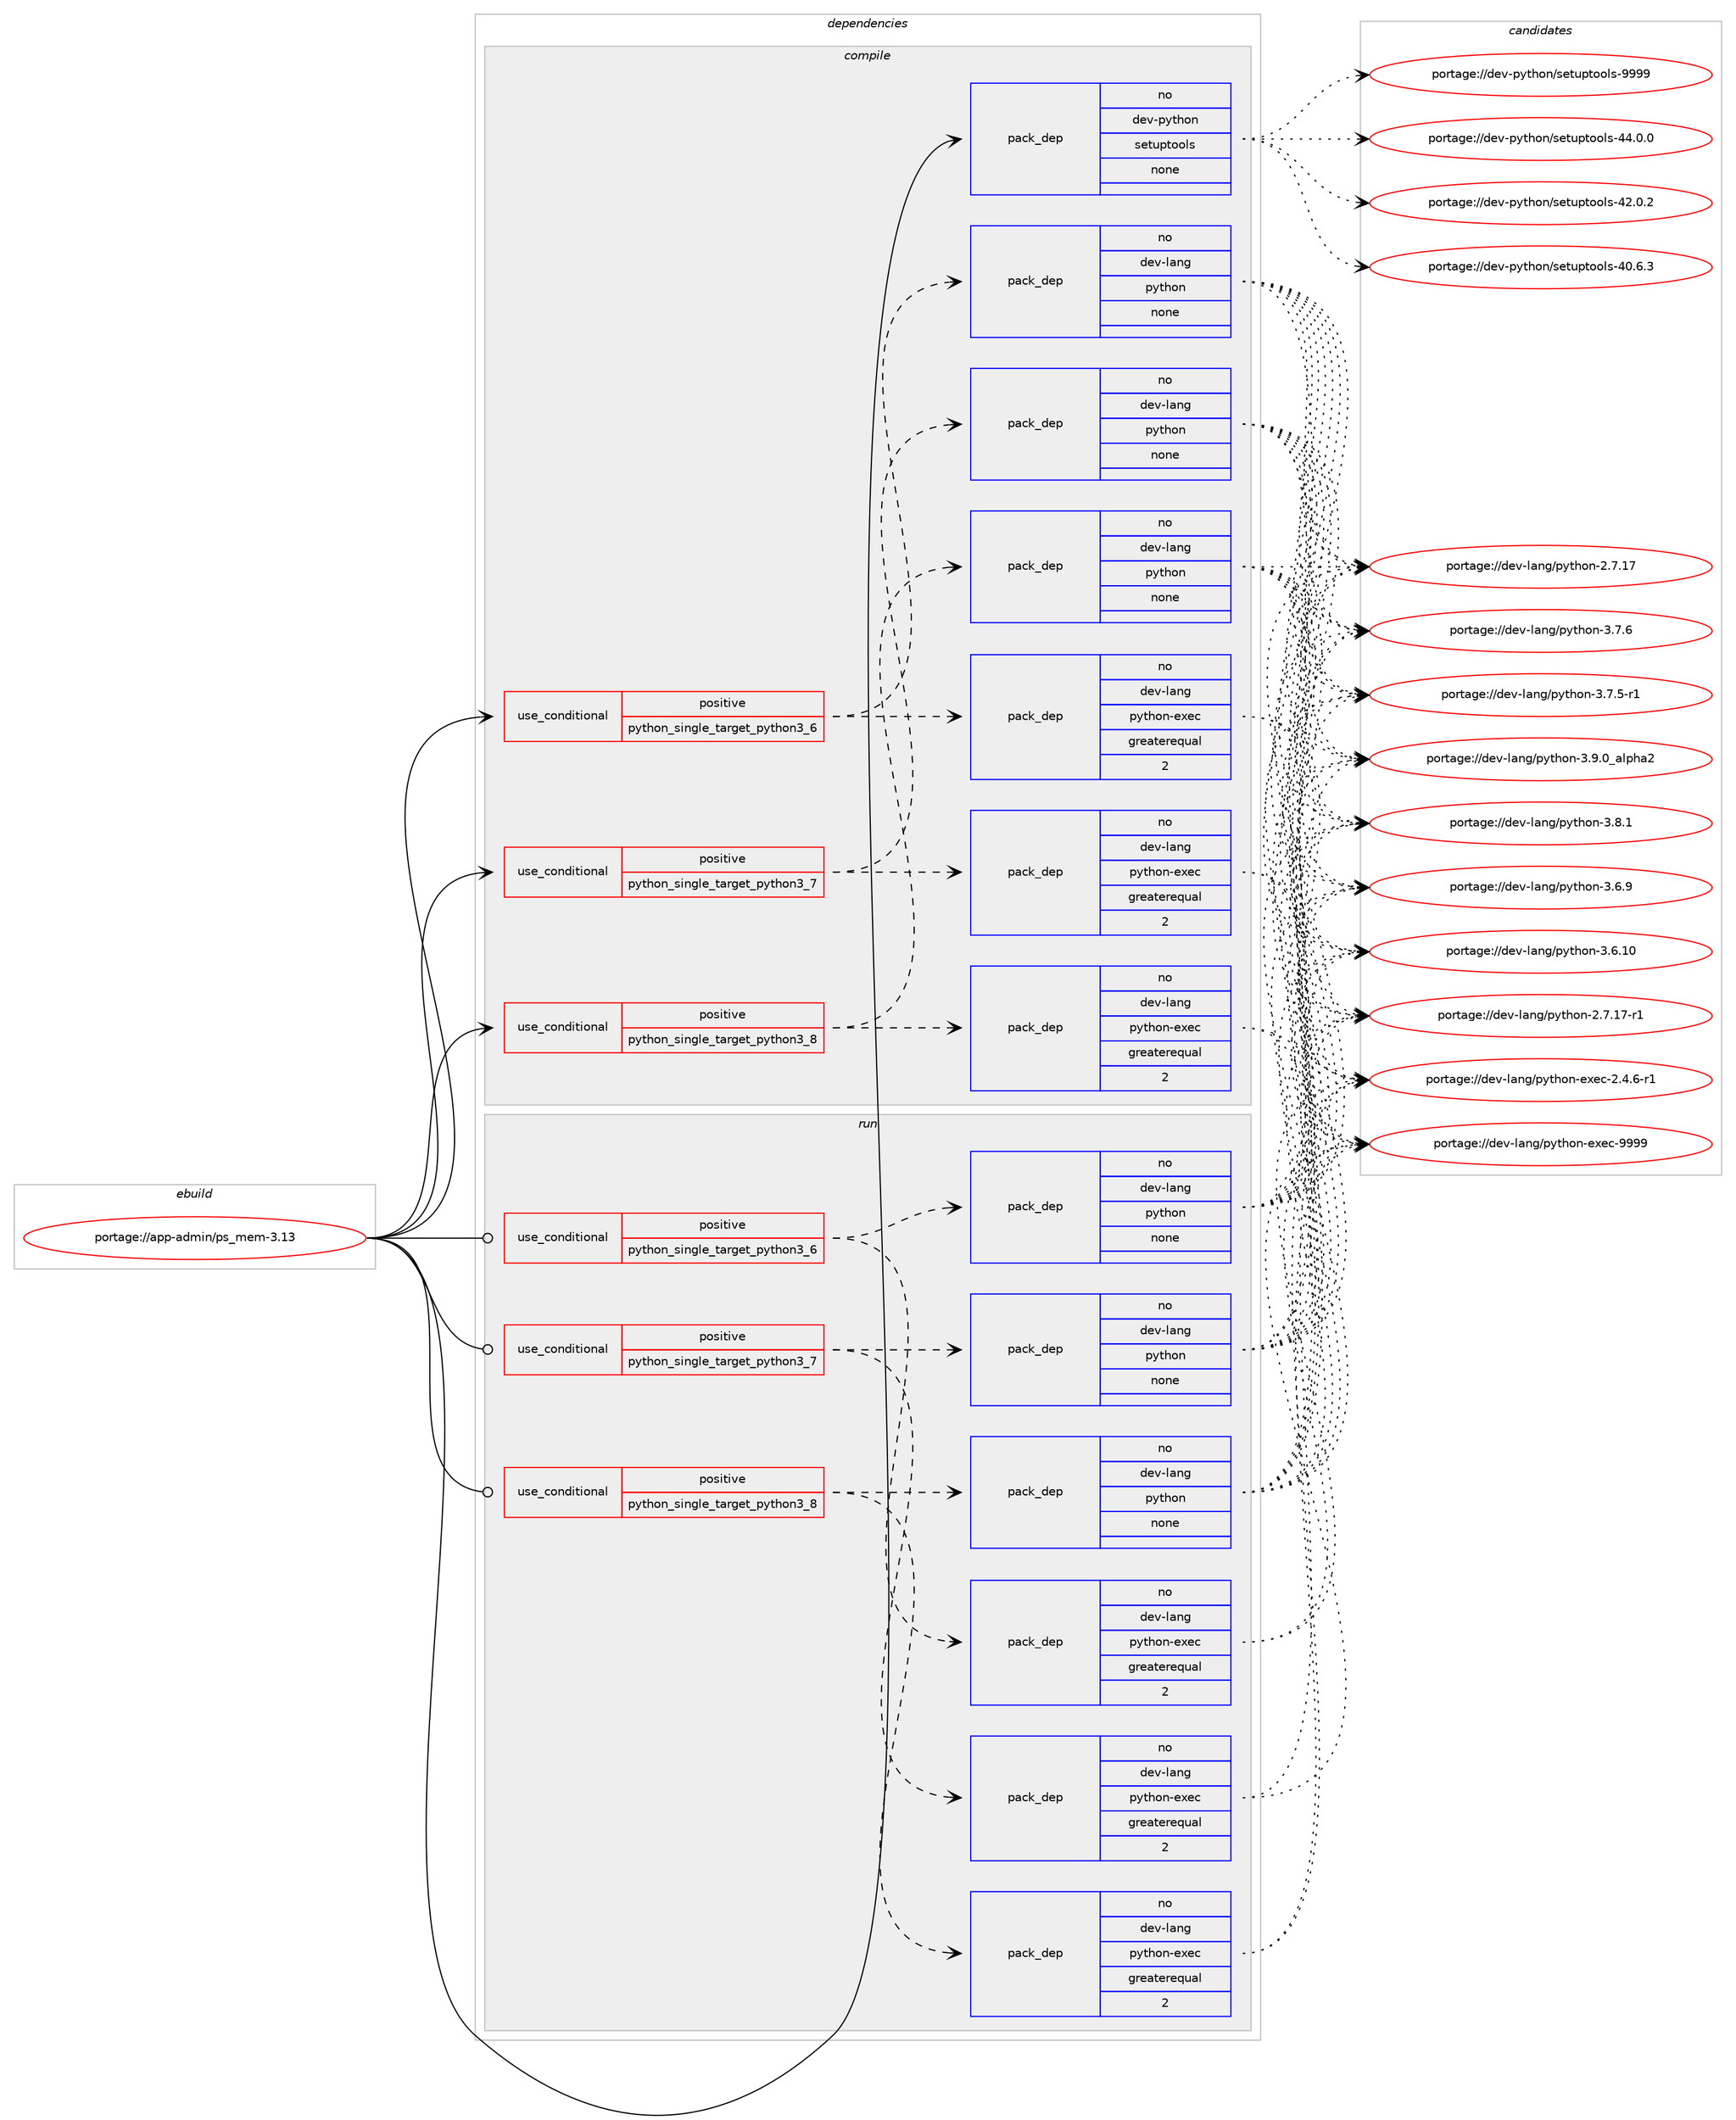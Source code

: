 digraph prolog {

# *************
# Graph options
# *************

newrank=true;
concentrate=true;
compound=true;
graph [rankdir=LR,fontname=Helvetica,fontsize=10,ranksep=1.5];#, ranksep=2.5, nodesep=0.2];
edge  [arrowhead=vee];
node  [fontname=Helvetica,fontsize=10];

# **********
# The ebuild
# **********

subgraph cluster_leftcol {
color=gray;
label=<<i>ebuild</i>>;
id [label="portage://app-admin/ps_mem-3.13", color=red, width=4, href="../app-admin/ps_mem-3.13.svg"];
}

# ****************
# The dependencies
# ****************

subgraph cluster_midcol {
color=gray;
label=<<i>dependencies</i>>;
subgraph cluster_compile {
fillcolor="#eeeeee";
style=filled;
label=<<i>compile</i>>;
subgraph cond154794 {
dependency654175 [label=<<TABLE BORDER="0" CELLBORDER="1" CELLSPACING="0" CELLPADDING="4"><TR><TD ROWSPAN="3" CELLPADDING="10">use_conditional</TD></TR><TR><TD>positive</TD></TR><TR><TD>python_single_target_python3_6</TD></TR></TABLE>>, shape=none, color=red];
subgraph pack490685 {
dependency654176 [label=<<TABLE BORDER="0" CELLBORDER="1" CELLSPACING="0" CELLPADDING="4" WIDTH="220"><TR><TD ROWSPAN="6" CELLPADDING="30">pack_dep</TD></TR><TR><TD WIDTH="110">no</TD></TR><TR><TD>dev-lang</TD></TR><TR><TD>python</TD></TR><TR><TD>none</TD></TR><TR><TD></TD></TR></TABLE>>, shape=none, color=blue];
}
dependency654175:e -> dependency654176:w [weight=20,style="dashed",arrowhead="vee"];
subgraph pack490686 {
dependency654177 [label=<<TABLE BORDER="0" CELLBORDER="1" CELLSPACING="0" CELLPADDING="4" WIDTH="220"><TR><TD ROWSPAN="6" CELLPADDING="30">pack_dep</TD></TR><TR><TD WIDTH="110">no</TD></TR><TR><TD>dev-lang</TD></TR><TR><TD>python-exec</TD></TR><TR><TD>greaterequal</TD></TR><TR><TD>2</TD></TR></TABLE>>, shape=none, color=blue];
}
dependency654175:e -> dependency654177:w [weight=20,style="dashed",arrowhead="vee"];
}
id:e -> dependency654175:w [weight=20,style="solid",arrowhead="vee"];
subgraph cond154795 {
dependency654178 [label=<<TABLE BORDER="0" CELLBORDER="1" CELLSPACING="0" CELLPADDING="4"><TR><TD ROWSPAN="3" CELLPADDING="10">use_conditional</TD></TR><TR><TD>positive</TD></TR><TR><TD>python_single_target_python3_7</TD></TR></TABLE>>, shape=none, color=red];
subgraph pack490687 {
dependency654179 [label=<<TABLE BORDER="0" CELLBORDER="1" CELLSPACING="0" CELLPADDING="4" WIDTH="220"><TR><TD ROWSPAN="6" CELLPADDING="30">pack_dep</TD></TR><TR><TD WIDTH="110">no</TD></TR><TR><TD>dev-lang</TD></TR><TR><TD>python</TD></TR><TR><TD>none</TD></TR><TR><TD></TD></TR></TABLE>>, shape=none, color=blue];
}
dependency654178:e -> dependency654179:w [weight=20,style="dashed",arrowhead="vee"];
subgraph pack490688 {
dependency654180 [label=<<TABLE BORDER="0" CELLBORDER="1" CELLSPACING="0" CELLPADDING="4" WIDTH="220"><TR><TD ROWSPAN="6" CELLPADDING="30">pack_dep</TD></TR><TR><TD WIDTH="110">no</TD></TR><TR><TD>dev-lang</TD></TR><TR><TD>python-exec</TD></TR><TR><TD>greaterequal</TD></TR><TR><TD>2</TD></TR></TABLE>>, shape=none, color=blue];
}
dependency654178:e -> dependency654180:w [weight=20,style="dashed",arrowhead="vee"];
}
id:e -> dependency654178:w [weight=20,style="solid",arrowhead="vee"];
subgraph cond154796 {
dependency654181 [label=<<TABLE BORDER="0" CELLBORDER="1" CELLSPACING="0" CELLPADDING="4"><TR><TD ROWSPAN="3" CELLPADDING="10">use_conditional</TD></TR><TR><TD>positive</TD></TR><TR><TD>python_single_target_python3_8</TD></TR></TABLE>>, shape=none, color=red];
subgraph pack490689 {
dependency654182 [label=<<TABLE BORDER="0" CELLBORDER="1" CELLSPACING="0" CELLPADDING="4" WIDTH="220"><TR><TD ROWSPAN="6" CELLPADDING="30">pack_dep</TD></TR><TR><TD WIDTH="110">no</TD></TR><TR><TD>dev-lang</TD></TR><TR><TD>python</TD></TR><TR><TD>none</TD></TR><TR><TD></TD></TR></TABLE>>, shape=none, color=blue];
}
dependency654181:e -> dependency654182:w [weight=20,style="dashed",arrowhead="vee"];
subgraph pack490690 {
dependency654183 [label=<<TABLE BORDER="0" CELLBORDER="1" CELLSPACING="0" CELLPADDING="4" WIDTH="220"><TR><TD ROWSPAN="6" CELLPADDING="30">pack_dep</TD></TR><TR><TD WIDTH="110">no</TD></TR><TR><TD>dev-lang</TD></TR><TR><TD>python-exec</TD></TR><TR><TD>greaterequal</TD></TR><TR><TD>2</TD></TR></TABLE>>, shape=none, color=blue];
}
dependency654181:e -> dependency654183:w [weight=20,style="dashed",arrowhead="vee"];
}
id:e -> dependency654181:w [weight=20,style="solid",arrowhead="vee"];
subgraph pack490691 {
dependency654184 [label=<<TABLE BORDER="0" CELLBORDER="1" CELLSPACING="0" CELLPADDING="4" WIDTH="220"><TR><TD ROWSPAN="6" CELLPADDING="30">pack_dep</TD></TR><TR><TD WIDTH="110">no</TD></TR><TR><TD>dev-python</TD></TR><TR><TD>setuptools</TD></TR><TR><TD>none</TD></TR><TR><TD></TD></TR></TABLE>>, shape=none, color=blue];
}
id:e -> dependency654184:w [weight=20,style="solid",arrowhead="vee"];
}
subgraph cluster_compileandrun {
fillcolor="#eeeeee";
style=filled;
label=<<i>compile and run</i>>;
}
subgraph cluster_run {
fillcolor="#eeeeee";
style=filled;
label=<<i>run</i>>;
subgraph cond154797 {
dependency654185 [label=<<TABLE BORDER="0" CELLBORDER="1" CELLSPACING="0" CELLPADDING="4"><TR><TD ROWSPAN="3" CELLPADDING="10">use_conditional</TD></TR><TR><TD>positive</TD></TR><TR><TD>python_single_target_python3_6</TD></TR></TABLE>>, shape=none, color=red];
subgraph pack490692 {
dependency654186 [label=<<TABLE BORDER="0" CELLBORDER="1" CELLSPACING="0" CELLPADDING="4" WIDTH="220"><TR><TD ROWSPAN="6" CELLPADDING="30">pack_dep</TD></TR><TR><TD WIDTH="110">no</TD></TR><TR><TD>dev-lang</TD></TR><TR><TD>python</TD></TR><TR><TD>none</TD></TR><TR><TD></TD></TR></TABLE>>, shape=none, color=blue];
}
dependency654185:e -> dependency654186:w [weight=20,style="dashed",arrowhead="vee"];
subgraph pack490693 {
dependency654187 [label=<<TABLE BORDER="0" CELLBORDER="1" CELLSPACING="0" CELLPADDING="4" WIDTH="220"><TR><TD ROWSPAN="6" CELLPADDING="30">pack_dep</TD></TR><TR><TD WIDTH="110">no</TD></TR><TR><TD>dev-lang</TD></TR><TR><TD>python-exec</TD></TR><TR><TD>greaterequal</TD></TR><TR><TD>2</TD></TR></TABLE>>, shape=none, color=blue];
}
dependency654185:e -> dependency654187:w [weight=20,style="dashed",arrowhead="vee"];
}
id:e -> dependency654185:w [weight=20,style="solid",arrowhead="odot"];
subgraph cond154798 {
dependency654188 [label=<<TABLE BORDER="0" CELLBORDER="1" CELLSPACING="0" CELLPADDING="4"><TR><TD ROWSPAN="3" CELLPADDING="10">use_conditional</TD></TR><TR><TD>positive</TD></TR><TR><TD>python_single_target_python3_7</TD></TR></TABLE>>, shape=none, color=red];
subgraph pack490694 {
dependency654189 [label=<<TABLE BORDER="0" CELLBORDER="1" CELLSPACING="0" CELLPADDING="4" WIDTH="220"><TR><TD ROWSPAN="6" CELLPADDING="30">pack_dep</TD></TR><TR><TD WIDTH="110">no</TD></TR><TR><TD>dev-lang</TD></TR><TR><TD>python</TD></TR><TR><TD>none</TD></TR><TR><TD></TD></TR></TABLE>>, shape=none, color=blue];
}
dependency654188:e -> dependency654189:w [weight=20,style="dashed",arrowhead="vee"];
subgraph pack490695 {
dependency654190 [label=<<TABLE BORDER="0" CELLBORDER="1" CELLSPACING="0" CELLPADDING="4" WIDTH="220"><TR><TD ROWSPAN="6" CELLPADDING="30">pack_dep</TD></TR><TR><TD WIDTH="110">no</TD></TR><TR><TD>dev-lang</TD></TR><TR><TD>python-exec</TD></TR><TR><TD>greaterequal</TD></TR><TR><TD>2</TD></TR></TABLE>>, shape=none, color=blue];
}
dependency654188:e -> dependency654190:w [weight=20,style="dashed",arrowhead="vee"];
}
id:e -> dependency654188:w [weight=20,style="solid",arrowhead="odot"];
subgraph cond154799 {
dependency654191 [label=<<TABLE BORDER="0" CELLBORDER="1" CELLSPACING="0" CELLPADDING="4"><TR><TD ROWSPAN="3" CELLPADDING="10">use_conditional</TD></TR><TR><TD>positive</TD></TR><TR><TD>python_single_target_python3_8</TD></TR></TABLE>>, shape=none, color=red];
subgraph pack490696 {
dependency654192 [label=<<TABLE BORDER="0" CELLBORDER="1" CELLSPACING="0" CELLPADDING="4" WIDTH="220"><TR><TD ROWSPAN="6" CELLPADDING="30">pack_dep</TD></TR><TR><TD WIDTH="110">no</TD></TR><TR><TD>dev-lang</TD></TR><TR><TD>python</TD></TR><TR><TD>none</TD></TR><TR><TD></TD></TR></TABLE>>, shape=none, color=blue];
}
dependency654191:e -> dependency654192:w [weight=20,style="dashed",arrowhead="vee"];
subgraph pack490697 {
dependency654193 [label=<<TABLE BORDER="0" CELLBORDER="1" CELLSPACING="0" CELLPADDING="4" WIDTH="220"><TR><TD ROWSPAN="6" CELLPADDING="30">pack_dep</TD></TR><TR><TD WIDTH="110">no</TD></TR><TR><TD>dev-lang</TD></TR><TR><TD>python-exec</TD></TR><TR><TD>greaterequal</TD></TR><TR><TD>2</TD></TR></TABLE>>, shape=none, color=blue];
}
dependency654191:e -> dependency654193:w [weight=20,style="dashed",arrowhead="vee"];
}
id:e -> dependency654191:w [weight=20,style="solid",arrowhead="odot"];
}
}

# **************
# The candidates
# **************

subgraph cluster_choices {
rank=same;
color=gray;
label=<<i>candidates</i>>;

subgraph choice490685 {
color=black;
nodesep=1;
choice10010111845108971101034711212111610411111045514657464895971081121049750 [label="portage://dev-lang/python-3.9.0_alpha2", color=red, width=4,href="../dev-lang/python-3.9.0_alpha2.svg"];
choice100101118451089711010347112121116104111110455146564649 [label="portage://dev-lang/python-3.8.1", color=red, width=4,href="../dev-lang/python-3.8.1.svg"];
choice100101118451089711010347112121116104111110455146554654 [label="portage://dev-lang/python-3.7.6", color=red, width=4,href="../dev-lang/python-3.7.6.svg"];
choice1001011184510897110103471121211161041111104551465546534511449 [label="portage://dev-lang/python-3.7.5-r1", color=red, width=4,href="../dev-lang/python-3.7.5-r1.svg"];
choice100101118451089711010347112121116104111110455146544657 [label="portage://dev-lang/python-3.6.9", color=red, width=4,href="../dev-lang/python-3.6.9.svg"];
choice10010111845108971101034711212111610411111045514654464948 [label="portage://dev-lang/python-3.6.10", color=red, width=4,href="../dev-lang/python-3.6.10.svg"];
choice100101118451089711010347112121116104111110455046554649554511449 [label="portage://dev-lang/python-2.7.17-r1", color=red, width=4,href="../dev-lang/python-2.7.17-r1.svg"];
choice10010111845108971101034711212111610411111045504655464955 [label="portage://dev-lang/python-2.7.17", color=red, width=4,href="../dev-lang/python-2.7.17.svg"];
dependency654176:e -> choice10010111845108971101034711212111610411111045514657464895971081121049750:w [style=dotted,weight="100"];
dependency654176:e -> choice100101118451089711010347112121116104111110455146564649:w [style=dotted,weight="100"];
dependency654176:e -> choice100101118451089711010347112121116104111110455146554654:w [style=dotted,weight="100"];
dependency654176:e -> choice1001011184510897110103471121211161041111104551465546534511449:w [style=dotted,weight="100"];
dependency654176:e -> choice100101118451089711010347112121116104111110455146544657:w [style=dotted,weight="100"];
dependency654176:e -> choice10010111845108971101034711212111610411111045514654464948:w [style=dotted,weight="100"];
dependency654176:e -> choice100101118451089711010347112121116104111110455046554649554511449:w [style=dotted,weight="100"];
dependency654176:e -> choice10010111845108971101034711212111610411111045504655464955:w [style=dotted,weight="100"];
}
subgraph choice490686 {
color=black;
nodesep=1;
choice10010111845108971101034711212111610411111045101120101994557575757 [label="portage://dev-lang/python-exec-9999", color=red, width=4,href="../dev-lang/python-exec-9999.svg"];
choice10010111845108971101034711212111610411111045101120101994550465246544511449 [label="portage://dev-lang/python-exec-2.4.6-r1", color=red, width=4,href="../dev-lang/python-exec-2.4.6-r1.svg"];
dependency654177:e -> choice10010111845108971101034711212111610411111045101120101994557575757:w [style=dotted,weight="100"];
dependency654177:e -> choice10010111845108971101034711212111610411111045101120101994550465246544511449:w [style=dotted,weight="100"];
}
subgraph choice490687 {
color=black;
nodesep=1;
choice10010111845108971101034711212111610411111045514657464895971081121049750 [label="portage://dev-lang/python-3.9.0_alpha2", color=red, width=4,href="../dev-lang/python-3.9.0_alpha2.svg"];
choice100101118451089711010347112121116104111110455146564649 [label="portage://dev-lang/python-3.8.1", color=red, width=4,href="../dev-lang/python-3.8.1.svg"];
choice100101118451089711010347112121116104111110455146554654 [label="portage://dev-lang/python-3.7.6", color=red, width=4,href="../dev-lang/python-3.7.6.svg"];
choice1001011184510897110103471121211161041111104551465546534511449 [label="portage://dev-lang/python-3.7.5-r1", color=red, width=4,href="../dev-lang/python-3.7.5-r1.svg"];
choice100101118451089711010347112121116104111110455146544657 [label="portage://dev-lang/python-3.6.9", color=red, width=4,href="../dev-lang/python-3.6.9.svg"];
choice10010111845108971101034711212111610411111045514654464948 [label="portage://dev-lang/python-3.6.10", color=red, width=4,href="../dev-lang/python-3.6.10.svg"];
choice100101118451089711010347112121116104111110455046554649554511449 [label="portage://dev-lang/python-2.7.17-r1", color=red, width=4,href="../dev-lang/python-2.7.17-r1.svg"];
choice10010111845108971101034711212111610411111045504655464955 [label="portage://dev-lang/python-2.7.17", color=red, width=4,href="../dev-lang/python-2.7.17.svg"];
dependency654179:e -> choice10010111845108971101034711212111610411111045514657464895971081121049750:w [style=dotted,weight="100"];
dependency654179:e -> choice100101118451089711010347112121116104111110455146564649:w [style=dotted,weight="100"];
dependency654179:e -> choice100101118451089711010347112121116104111110455146554654:w [style=dotted,weight="100"];
dependency654179:e -> choice1001011184510897110103471121211161041111104551465546534511449:w [style=dotted,weight="100"];
dependency654179:e -> choice100101118451089711010347112121116104111110455146544657:w [style=dotted,weight="100"];
dependency654179:e -> choice10010111845108971101034711212111610411111045514654464948:w [style=dotted,weight="100"];
dependency654179:e -> choice100101118451089711010347112121116104111110455046554649554511449:w [style=dotted,weight="100"];
dependency654179:e -> choice10010111845108971101034711212111610411111045504655464955:w [style=dotted,weight="100"];
}
subgraph choice490688 {
color=black;
nodesep=1;
choice10010111845108971101034711212111610411111045101120101994557575757 [label="portage://dev-lang/python-exec-9999", color=red, width=4,href="../dev-lang/python-exec-9999.svg"];
choice10010111845108971101034711212111610411111045101120101994550465246544511449 [label="portage://dev-lang/python-exec-2.4.6-r1", color=red, width=4,href="../dev-lang/python-exec-2.4.6-r1.svg"];
dependency654180:e -> choice10010111845108971101034711212111610411111045101120101994557575757:w [style=dotted,weight="100"];
dependency654180:e -> choice10010111845108971101034711212111610411111045101120101994550465246544511449:w [style=dotted,weight="100"];
}
subgraph choice490689 {
color=black;
nodesep=1;
choice10010111845108971101034711212111610411111045514657464895971081121049750 [label="portage://dev-lang/python-3.9.0_alpha2", color=red, width=4,href="../dev-lang/python-3.9.0_alpha2.svg"];
choice100101118451089711010347112121116104111110455146564649 [label="portage://dev-lang/python-3.8.1", color=red, width=4,href="../dev-lang/python-3.8.1.svg"];
choice100101118451089711010347112121116104111110455146554654 [label="portage://dev-lang/python-3.7.6", color=red, width=4,href="../dev-lang/python-3.7.6.svg"];
choice1001011184510897110103471121211161041111104551465546534511449 [label="portage://dev-lang/python-3.7.5-r1", color=red, width=4,href="../dev-lang/python-3.7.5-r1.svg"];
choice100101118451089711010347112121116104111110455146544657 [label="portage://dev-lang/python-3.6.9", color=red, width=4,href="../dev-lang/python-3.6.9.svg"];
choice10010111845108971101034711212111610411111045514654464948 [label="portage://dev-lang/python-3.6.10", color=red, width=4,href="../dev-lang/python-3.6.10.svg"];
choice100101118451089711010347112121116104111110455046554649554511449 [label="portage://dev-lang/python-2.7.17-r1", color=red, width=4,href="../dev-lang/python-2.7.17-r1.svg"];
choice10010111845108971101034711212111610411111045504655464955 [label="portage://dev-lang/python-2.7.17", color=red, width=4,href="../dev-lang/python-2.7.17.svg"];
dependency654182:e -> choice10010111845108971101034711212111610411111045514657464895971081121049750:w [style=dotted,weight="100"];
dependency654182:e -> choice100101118451089711010347112121116104111110455146564649:w [style=dotted,weight="100"];
dependency654182:e -> choice100101118451089711010347112121116104111110455146554654:w [style=dotted,weight="100"];
dependency654182:e -> choice1001011184510897110103471121211161041111104551465546534511449:w [style=dotted,weight="100"];
dependency654182:e -> choice100101118451089711010347112121116104111110455146544657:w [style=dotted,weight="100"];
dependency654182:e -> choice10010111845108971101034711212111610411111045514654464948:w [style=dotted,weight="100"];
dependency654182:e -> choice100101118451089711010347112121116104111110455046554649554511449:w [style=dotted,weight="100"];
dependency654182:e -> choice10010111845108971101034711212111610411111045504655464955:w [style=dotted,weight="100"];
}
subgraph choice490690 {
color=black;
nodesep=1;
choice10010111845108971101034711212111610411111045101120101994557575757 [label="portage://dev-lang/python-exec-9999", color=red, width=4,href="../dev-lang/python-exec-9999.svg"];
choice10010111845108971101034711212111610411111045101120101994550465246544511449 [label="portage://dev-lang/python-exec-2.4.6-r1", color=red, width=4,href="../dev-lang/python-exec-2.4.6-r1.svg"];
dependency654183:e -> choice10010111845108971101034711212111610411111045101120101994557575757:w [style=dotted,weight="100"];
dependency654183:e -> choice10010111845108971101034711212111610411111045101120101994550465246544511449:w [style=dotted,weight="100"];
}
subgraph choice490691 {
color=black;
nodesep=1;
choice10010111845112121116104111110471151011161171121161111111081154557575757 [label="portage://dev-python/setuptools-9999", color=red, width=4,href="../dev-python/setuptools-9999.svg"];
choice100101118451121211161041111104711510111611711211611111110811545525246484648 [label="portage://dev-python/setuptools-44.0.0", color=red, width=4,href="../dev-python/setuptools-44.0.0.svg"];
choice100101118451121211161041111104711510111611711211611111110811545525046484650 [label="portage://dev-python/setuptools-42.0.2", color=red, width=4,href="../dev-python/setuptools-42.0.2.svg"];
choice100101118451121211161041111104711510111611711211611111110811545524846544651 [label="portage://dev-python/setuptools-40.6.3", color=red, width=4,href="../dev-python/setuptools-40.6.3.svg"];
dependency654184:e -> choice10010111845112121116104111110471151011161171121161111111081154557575757:w [style=dotted,weight="100"];
dependency654184:e -> choice100101118451121211161041111104711510111611711211611111110811545525246484648:w [style=dotted,weight="100"];
dependency654184:e -> choice100101118451121211161041111104711510111611711211611111110811545525046484650:w [style=dotted,weight="100"];
dependency654184:e -> choice100101118451121211161041111104711510111611711211611111110811545524846544651:w [style=dotted,weight="100"];
}
subgraph choice490692 {
color=black;
nodesep=1;
choice10010111845108971101034711212111610411111045514657464895971081121049750 [label="portage://dev-lang/python-3.9.0_alpha2", color=red, width=4,href="../dev-lang/python-3.9.0_alpha2.svg"];
choice100101118451089711010347112121116104111110455146564649 [label="portage://dev-lang/python-3.8.1", color=red, width=4,href="../dev-lang/python-3.8.1.svg"];
choice100101118451089711010347112121116104111110455146554654 [label="portage://dev-lang/python-3.7.6", color=red, width=4,href="../dev-lang/python-3.7.6.svg"];
choice1001011184510897110103471121211161041111104551465546534511449 [label="portage://dev-lang/python-3.7.5-r1", color=red, width=4,href="../dev-lang/python-3.7.5-r1.svg"];
choice100101118451089711010347112121116104111110455146544657 [label="portage://dev-lang/python-3.6.9", color=red, width=4,href="../dev-lang/python-3.6.9.svg"];
choice10010111845108971101034711212111610411111045514654464948 [label="portage://dev-lang/python-3.6.10", color=red, width=4,href="../dev-lang/python-3.6.10.svg"];
choice100101118451089711010347112121116104111110455046554649554511449 [label="portage://dev-lang/python-2.7.17-r1", color=red, width=4,href="../dev-lang/python-2.7.17-r1.svg"];
choice10010111845108971101034711212111610411111045504655464955 [label="portage://dev-lang/python-2.7.17", color=red, width=4,href="../dev-lang/python-2.7.17.svg"];
dependency654186:e -> choice10010111845108971101034711212111610411111045514657464895971081121049750:w [style=dotted,weight="100"];
dependency654186:e -> choice100101118451089711010347112121116104111110455146564649:w [style=dotted,weight="100"];
dependency654186:e -> choice100101118451089711010347112121116104111110455146554654:w [style=dotted,weight="100"];
dependency654186:e -> choice1001011184510897110103471121211161041111104551465546534511449:w [style=dotted,weight="100"];
dependency654186:e -> choice100101118451089711010347112121116104111110455146544657:w [style=dotted,weight="100"];
dependency654186:e -> choice10010111845108971101034711212111610411111045514654464948:w [style=dotted,weight="100"];
dependency654186:e -> choice100101118451089711010347112121116104111110455046554649554511449:w [style=dotted,weight="100"];
dependency654186:e -> choice10010111845108971101034711212111610411111045504655464955:w [style=dotted,weight="100"];
}
subgraph choice490693 {
color=black;
nodesep=1;
choice10010111845108971101034711212111610411111045101120101994557575757 [label="portage://dev-lang/python-exec-9999", color=red, width=4,href="../dev-lang/python-exec-9999.svg"];
choice10010111845108971101034711212111610411111045101120101994550465246544511449 [label="portage://dev-lang/python-exec-2.4.6-r1", color=red, width=4,href="../dev-lang/python-exec-2.4.6-r1.svg"];
dependency654187:e -> choice10010111845108971101034711212111610411111045101120101994557575757:w [style=dotted,weight="100"];
dependency654187:e -> choice10010111845108971101034711212111610411111045101120101994550465246544511449:w [style=dotted,weight="100"];
}
subgraph choice490694 {
color=black;
nodesep=1;
choice10010111845108971101034711212111610411111045514657464895971081121049750 [label="portage://dev-lang/python-3.9.0_alpha2", color=red, width=4,href="../dev-lang/python-3.9.0_alpha2.svg"];
choice100101118451089711010347112121116104111110455146564649 [label="portage://dev-lang/python-3.8.1", color=red, width=4,href="../dev-lang/python-3.8.1.svg"];
choice100101118451089711010347112121116104111110455146554654 [label="portage://dev-lang/python-3.7.6", color=red, width=4,href="../dev-lang/python-3.7.6.svg"];
choice1001011184510897110103471121211161041111104551465546534511449 [label="portage://dev-lang/python-3.7.5-r1", color=red, width=4,href="../dev-lang/python-3.7.5-r1.svg"];
choice100101118451089711010347112121116104111110455146544657 [label="portage://dev-lang/python-3.6.9", color=red, width=4,href="../dev-lang/python-3.6.9.svg"];
choice10010111845108971101034711212111610411111045514654464948 [label="portage://dev-lang/python-3.6.10", color=red, width=4,href="../dev-lang/python-3.6.10.svg"];
choice100101118451089711010347112121116104111110455046554649554511449 [label="portage://dev-lang/python-2.7.17-r1", color=red, width=4,href="../dev-lang/python-2.7.17-r1.svg"];
choice10010111845108971101034711212111610411111045504655464955 [label="portage://dev-lang/python-2.7.17", color=red, width=4,href="../dev-lang/python-2.7.17.svg"];
dependency654189:e -> choice10010111845108971101034711212111610411111045514657464895971081121049750:w [style=dotted,weight="100"];
dependency654189:e -> choice100101118451089711010347112121116104111110455146564649:w [style=dotted,weight="100"];
dependency654189:e -> choice100101118451089711010347112121116104111110455146554654:w [style=dotted,weight="100"];
dependency654189:e -> choice1001011184510897110103471121211161041111104551465546534511449:w [style=dotted,weight="100"];
dependency654189:e -> choice100101118451089711010347112121116104111110455146544657:w [style=dotted,weight="100"];
dependency654189:e -> choice10010111845108971101034711212111610411111045514654464948:w [style=dotted,weight="100"];
dependency654189:e -> choice100101118451089711010347112121116104111110455046554649554511449:w [style=dotted,weight="100"];
dependency654189:e -> choice10010111845108971101034711212111610411111045504655464955:w [style=dotted,weight="100"];
}
subgraph choice490695 {
color=black;
nodesep=1;
choice10010111845108971101034711212111610411111045101120101994557575757 [label="portage://dev-lang/python-exec-9999", color=red, width=4,href="../dev-lang/python-exec-9999.svg"];
choice10010111845108971101034711212111610411111045101120101994550465246544511449 [label="portage://dev-lang/python-exec-2.4.6-r1", color=red, width=4,href="../dev-lang/python-exec-2.4.6-r1.svg"];
dependency654190:e -> choice10010111845108971101034711212111610411111045101120101994557575757:w [style=dotted,weight="100"];
dependency654190:e -> choice10010111845108971101034711212111610411111045101120101994550465246544511449:w [style=dotted,weight="100"];
}
subgraph choice490696 {
color=black;
nodesep=1;
choice10010111845108971101034711212111610411111045514657464895971081121049750 [label="portage://dev-lang/python-3.9.0_alpha2", color=red, width=4,href="../dev-lang/python-3.9.0_alpha2.svg"];
choice100101118451089711010347112121116104111110455146564649 [label="portage://dev-lang/python-3.8.1", color=red, width=4,href="../dev-lang/python-3.8.1.svg"];
choice100101118451089711010347112121116104111110455146554654 [label="portage://dev-lang/python-3.7.6", color=red, width=4,href="../dev-lang/python-3.7.6.svg"];
choice1001011184510897110103471121211161041111104551465546534511449 [label="portage://dev-lang/python-3.7.5-r1", color=red, width=4,href="../dev-lang/python-3.7.5-r1.svg"];
choice100101118451089711010347112121116104111110455146544657 [label="portage://dev-lang/python-3.6.9", color=red, width=4,href="../dev-lang/python-3.6.9.svg"];
choice10010111845108971101034711212111610411111045514654464948 [label="portage://dev-lang/python-3.6.10", color=red, width=4,href="../dev-lang/python-3.6.10.svg"];
choice100101118451089711010347112121116104111110455046554649554511449 [label="portage://dev-lang/python-2.7.17-r1", color=red, width=4,href="../dev-lang/python-2.7.17-r1.svg"];
choice10010111845108971101034711212111610411111045504655464955 [label="portage://dev-lang/python-2.7.17", color=red, width=4,href="../dev-lang/python-2.7.17.svg"];
dependency654192:e -> choice10010111845108971101034711212111610411111045514657464895971081121049750:w [style=dotted,weight="100"];
dependency654192:e -> choice100101118451089711010347112121116104111110455146564649:w [style=dotted,weight="100"];
dependency654192:e -> choice100101118451089711010347112121116104111110455146554654:w [style=dotted,weight="100"];
dependency654192:e -> choice1001011184510897110103471121211161041111104551465546534511449:w [style=dotted,weight="100"];
dependency654192:e -> choice100101118451089711010347112121116104111110455146544657:w [style=dotted,weight="100"];
dependency654192:e -> choice10010111845108971101034711212111610411111045514654464948:w [style=dotted,weight="100"];
dependency654192:e -> choice100101118451089711010347112121116104111110455046554649554511449:w [style=dotted,weight="100"];
dependency654192:e -> choice10010111845108971101034711212111610411111045504655464955:w [style=dotted,weight="100"];
}
subgraph choice490697 {
color=black;
nodesep=1;
choice10010111845108971101034711212111610411111045101120101994557575757 [label="portage://dev-lang/python-exec-9999", color=red, width=4,href="../dev-lang/python-exec-9999.svg"];
choice10010111845108971101034711212111610411111045101120101994550465246544511449 [label="portage://dev-lang/python-exec-2.4.6-r1", color=red, width=4,href="../dev-lang/python-exec-2.4.6-r1.svg"];
dependency654193:e -> choice10010111845108971101034711212111610411111045101120101994557575757:w [style=dotted,weight="100"];
dependency654193:e -> choice10010111845108971101034711212111610411111045101120101994550465246544511449:w [style=dotted,weight="100"];
}
}

}
